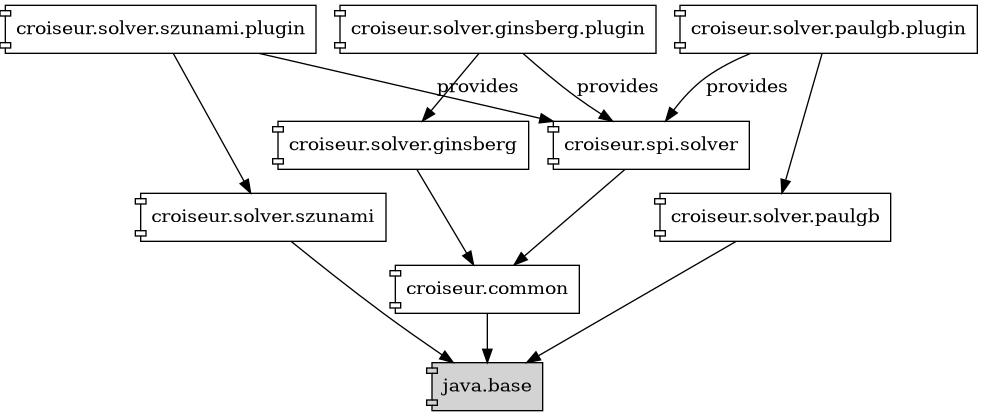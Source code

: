 @startdot
digraph "solvers" {
  // All nodes are components
  node [shape=component];

  // External dependencies need to be distinguished from the rest
  "java.base" [style=filled fillcolor=lightgray];

  "croiseur.solver.szunami"    -> "java.base";
  "croiseur.solver.szunami.plugin" -> "croiseur.solver.szunami";
  "croiseur.solver.szunami.plugin" -> "croiseur.spi.solver" [label=provides];
  "croiseur.spi.solver"        -> "croiseur.common";
  "croiseur.common"            -> "java.base";
  "croiseur.solver.ginsberg.plugin" -> "croiseur.solver.ginsberg";
  "croiseur.solver.ginsberg.plugin" -> "croiseur.spi.solver" [label=provides];
  "croiseur.solver.paulgb.plugin" -> "croiseur.solver.paulgb";
  "croiseur.solver.paulgb.plugin" -> "croiseur.spi.solver" [label=provides];
  "croiseur.solver.ginsberg"   -> "croiseur.common";
  "croiseur.solver.paulgb"     -> "java.base";

}
@enddot